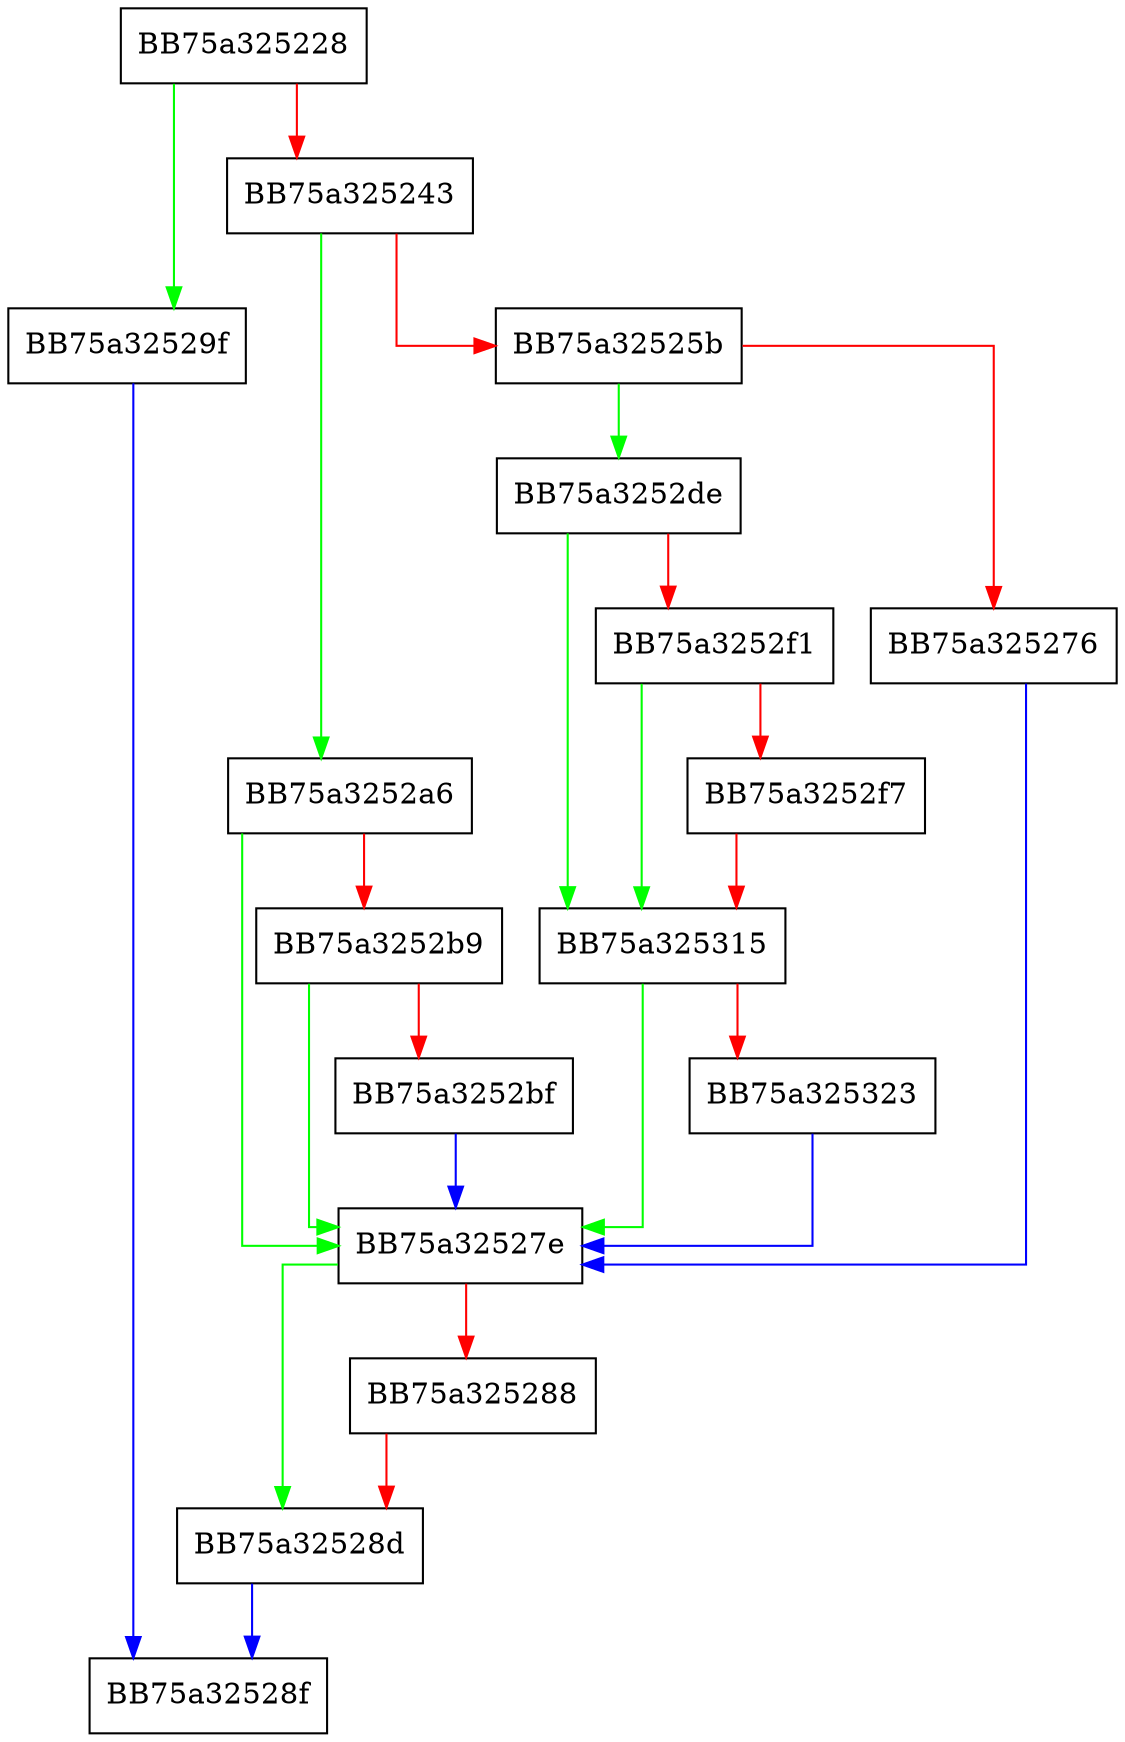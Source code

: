 digraph GetDosPath {
  node [shape="box"];
  graph [splines=ortho];
  BB75a325228 -> BB75a32529f [color="green"];
  BB75a325228 -> BB75a325243 [color="red"];
  BB75a325243 -> BB75a3252a6 [color="green"];
  BB75a325243 -> BB75a32525b [color="red"];
  BB75a32525b -> BB75a3252de [color="green"];
  BB75a32525b -> BB75a325276 [color="red"];
  BB75a325276 -> BB75a32527e [color="blue"];
  BB75a32527e -> BB75a32528d [color="green"];
  BB75a32527e -> BB75a325288 [color="red"];
  BB75a325288 -> BB75a32528d [color="red"];
  BB75a32528d -> BB75a32528f [color="blue"];
  BB75a32529f -> BB75a32528f [color="blue"];
  BB75a3252a6 -> BB75a32527e [color="green"];
  BB75a3252a6 -> BB75a3252b9 [color="red"];
  BB75a3252b9 -> BB75a32527e [color="green"];
  BB75a3252b9 -> BB75a3252bf [color="red"];
  BB75a3252bf -> BB75a32527e [color="blue"];
  BB75a3252de -> BB75a325315 [color="green"];
  BB75a3252de -> BB75a3252f1 [color="red"];
  BB75a3252f1 -> BB75a325315 [color="green"];
  BB75a3252f1 -> BB75a3252f7 [color="red"];
  BB75a3252f7 -> BB75a325315 [color="red"];
  BB75a325315 -> BB75a32527e [color="green"];
  BB75a325315 -> BB75a325323 [color="red"];
  BB75a325323 -> BB75a32527e [color="blue"];
}